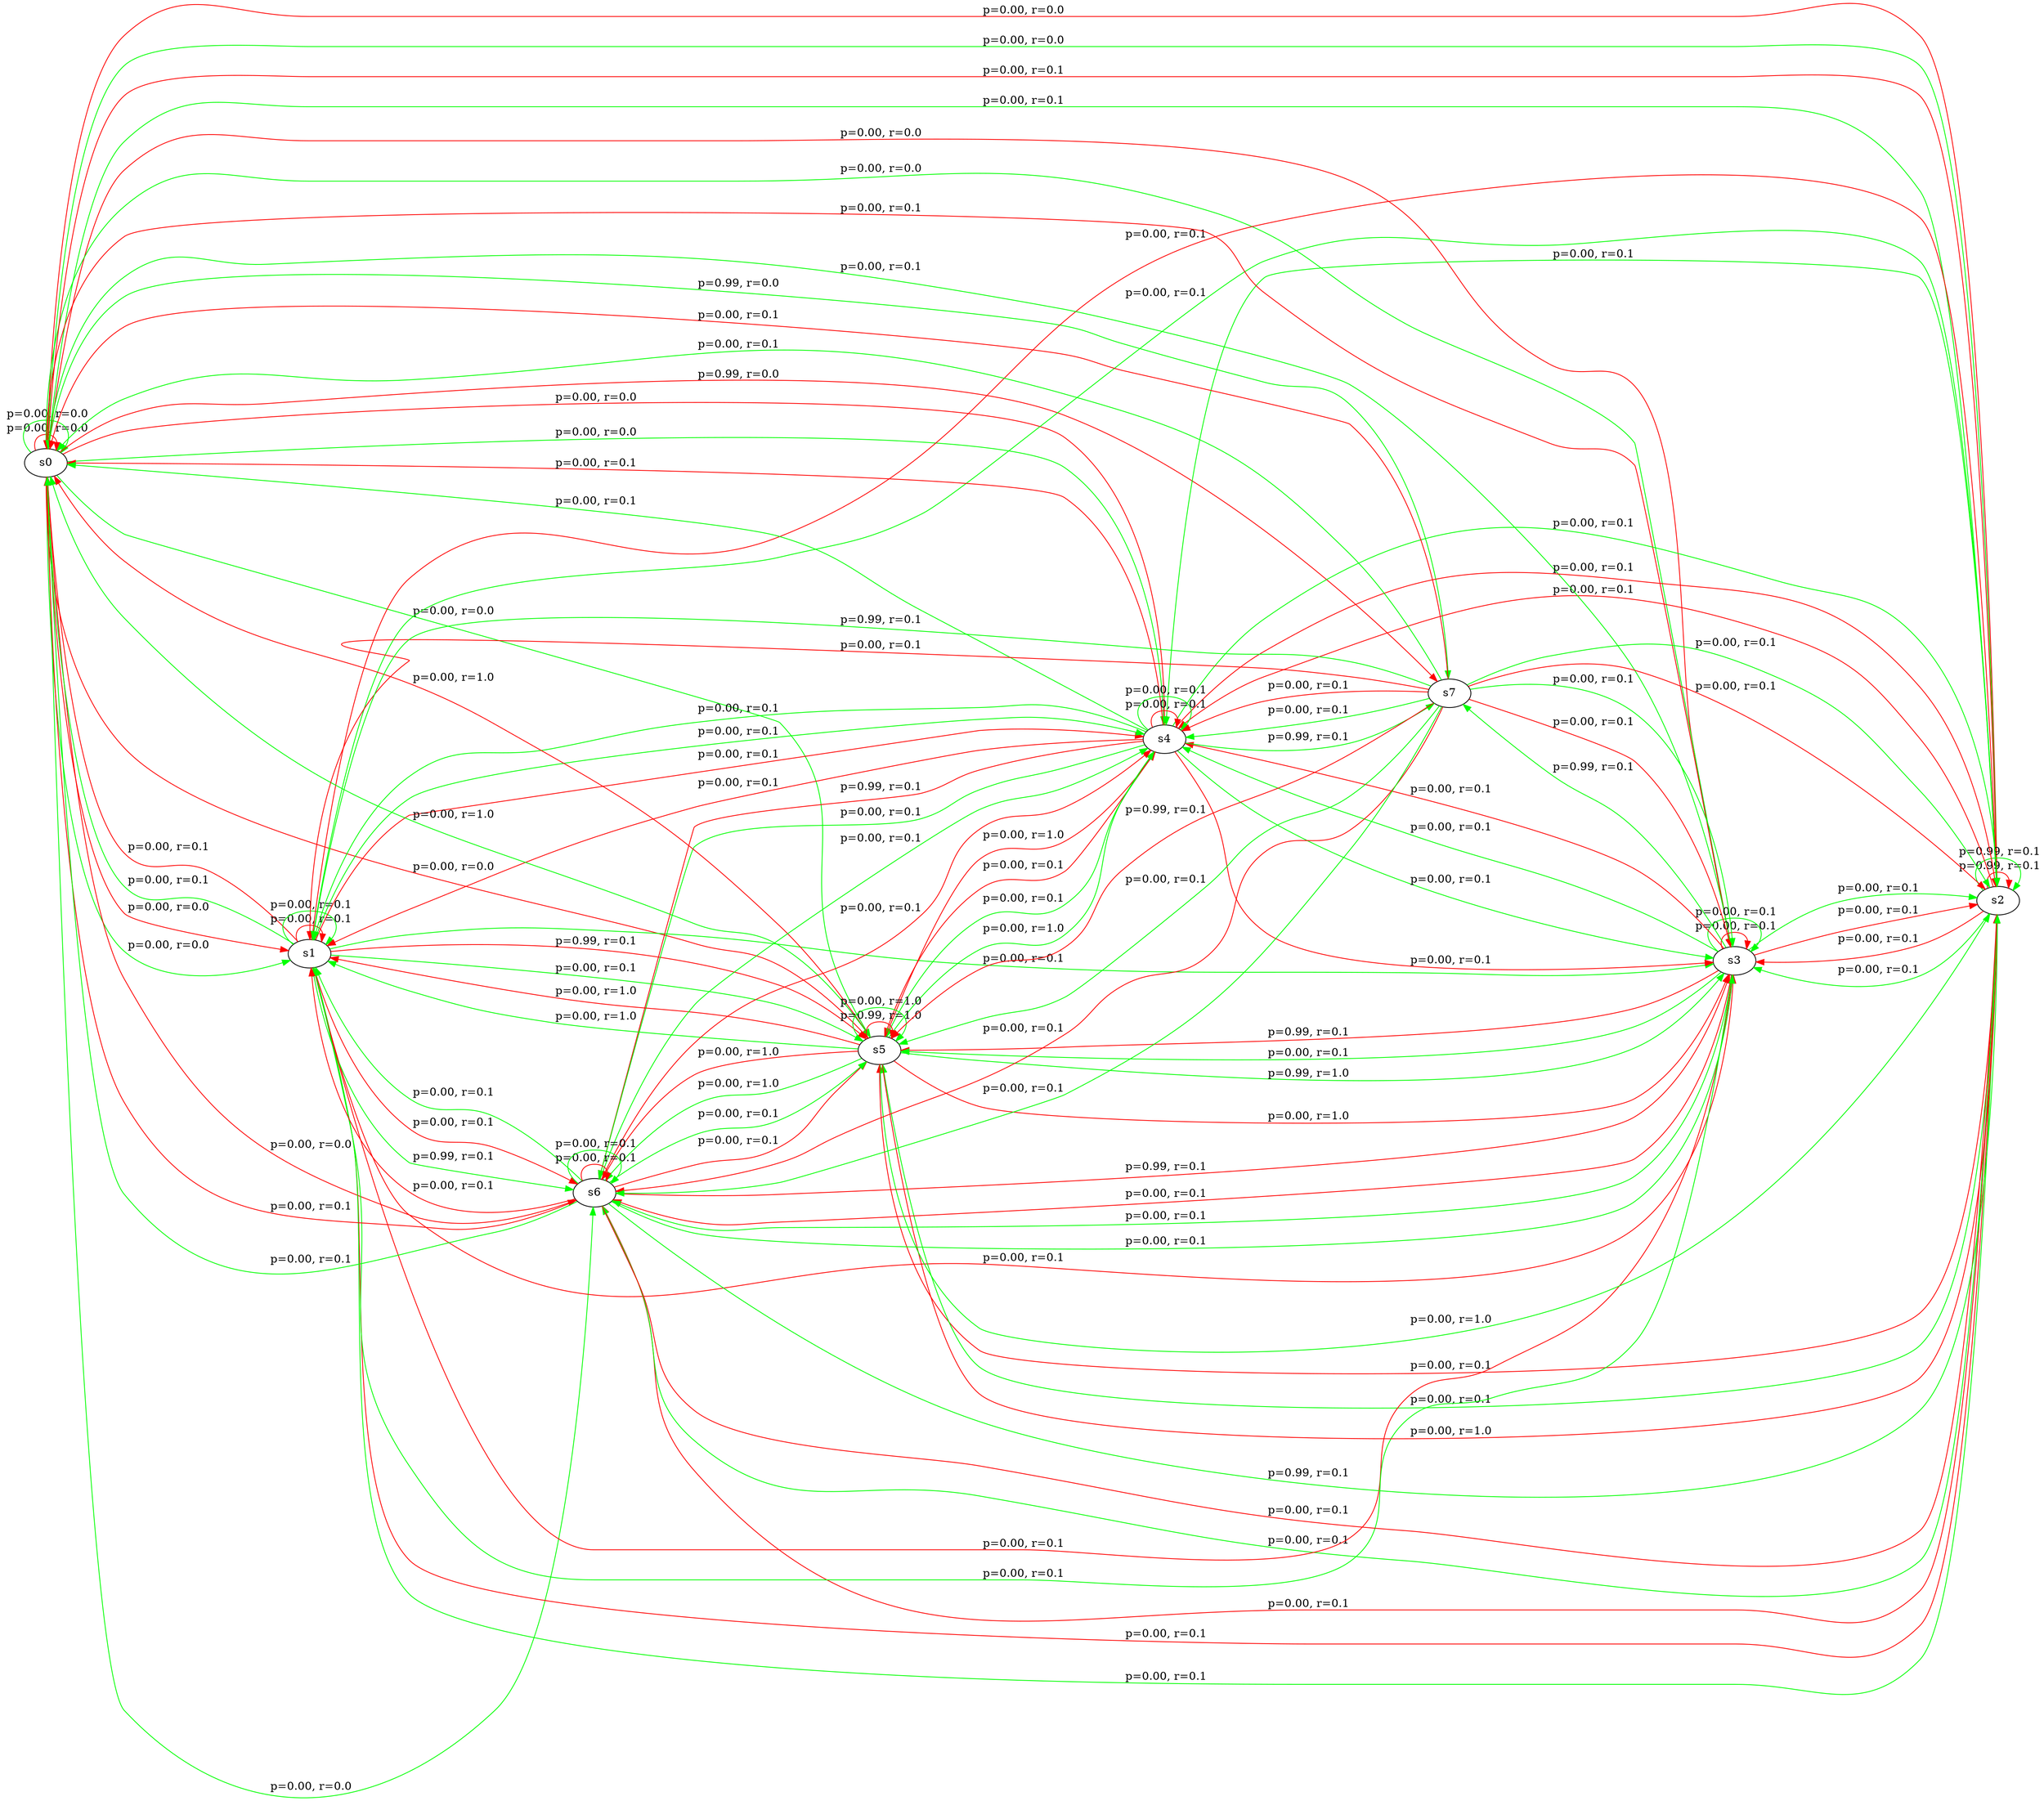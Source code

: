 digraph MDP {
ranksep=2; rankdir=LR; 
s0 -> s0 [label = " p=0.00, r=0.0", color=red];
s0 -> s1 [label = " p=0.00, r=0.0", color=red];
s0 -> s2 [label = " p=0.00, r=0.0", color=red];
s0 -> s3 [label = " p=0.00, r=0.0", color=red];
s0 -> s4 [label = " p=0.00, r=0.0", color=red];
s0 -> s5 [label = " p=0.00, r=0.0", color=red];
s0 -> s6 [label = " p=0.00, r=0.0", color=red];
s0 -> s7 [label = " p=0.99, r=0.0", color=red];
s0 -> s0 [label = " p=0.00, r=0.0", color=green];
s0 -> s1 [label = " p=0.00, r=0.0", color=green];
s0 -> s2 [label = " p=0.00, r=0.0", color=green];
s0 -> s3 [label = " p=0.00, r=0.0", color=green];
s0 -> s4 [label = " p=0.00, r=0.0", color=green];
s0 -> s5 [label = " p=0.00, r=0.0", color=green];
s0 -> s6 [label = " p=0.00, r=0.0", color=green];
s0 -> s7 [label = " p=0.99, r=0.0", color=green];
s1 -> s0 [label = " p=0.00, r=0.1", color=red];
s1 -> s1 [label = " p=0.00, r=0.1", color=red];
s1 -> s2 [label = " p=0.00, r=0.1", color=red];
s1 -> s3 [label = " p=0.00, r=0.1", color=red];
s1 -> s4 [label = " p=0.00, r=0.1", color=red];
s1 -> s5 [label = " p=0.99, r=0.1", color=red];
s1 -> s6 [label = " p=0.00, r=0.1", color=red];
s1 -> s0 [label = " p=0.00, r=0.1", color=green];
s1 -> s1 [label = " p=0.00, r=0.1", color=green];
s1 -> s2 [label = " p=0.00, r=0.1", color=green];
s1 -> s3 [label = " p=0.00, r=0.1", color=green];
s1 -> s4 [label = " p=0.00, r=0.1", color=green];
s1 -> s5 [label = " p=0.00, r=0.1", color=green];
s1 -> s6 [label = " p=0.99, r=0.1", color=green];
s2 -> s0 [label = " p=0.00, r=0.1", color=red];
s2 -> s1 [label = " p=0.00, r=0.1", color=red];
s2 -> s2 [label = " p=0.99, r=0.1", color=red];
s2 -> s3 [label = " p=0.00, r=0.1", color=red];
s2 -> s4 [label = " p=0.00, r=0.1", color=red];
s2 -> s5 [label = " p=0.00, r=0.1", color=red];
s2 -> s6 [label = " p=0.00, r=0.1", color=red];
s2 -> s0 [label = " p=0.00, r=0.1", color=green];
s2 -> s1 [label = " p=0.00, r=0.1", color=green];
s2 -> s2 [label = " p=0.99, r=0.1", color=green];
s2 -> s3 [label = " p=0.00, r=0.1", color=green];
s2 -> s4 [label = " p=0.00, r=0.1", color=green];
s2 -> s5 [label = " p=0.00, r=0.1", color=green];
s2 -> s6 [label = " p=0.00, r=0.1", color=green];
s3 -> s0 [label = " p=0.00, r=0.1", color=red];
s3 -> s1 [label = " p=0.00, r=0.1", color=red];
s3 -> s2 [label = " p=0.00, r=0.1", color=red];
s3 -> s3 [label = " p=0.00, r=0.1", color=red];
s3 -> s4 [label = " p=0.00, r=0.1", color=red];
s3 -> s5 [label = " p=0.99, r=0.1", color=red];
s3 -> s6 [label = " p=0.00, r=0.1", color=red];
s3 -> s0 [label = " p=0.00, r=0.1", color=green];
s3 -> s1 [label = " p=0.00, r=0.1", color=green];
s3 -> s2 [label = " p=0.00, r=0.1", color=green];
s3 -> s3 [label = " p=0.00, r=0.1", color=green];
s3 -> s4 [label = " p=0.00, r=0.1", color=green];
s3 -> s5 [label = " p=0.00, r=0.1", color=green];
s3 -> s6 [label = " p=0.00, r=0.1", color=green];
s3 -> s7 [label = " p=0.99, r=0.1", color=green];
s4 -> s0 [label = " p=0.00, r=0.1", color=red];
s4 -> s1 [label = " p=0.00, r=0.1", color=red];
s4 -> s2 [label = " p=0.00, r=0.1", color=red];
s4 -> s3 [label = " p=0.00, r=0.1", color=red];
s4 -> s4 [label = " p=0.00, r=0.1", color=red];
s4 -> s5 [label = " p=0.00, r=0.1", color=red];
s4 -> s6 [label = " p=0.99, r=0.1", color=red];
s4 -> s0 [label = " p=0.00, r=0.1", color=green];
s4 -> s1 [label = " p=0.00, r=0.1", color=green];
s4 -> s2 [label = " p=0.00, r=0.1", color=green];
s4 -> s3 [label = " p=0.00, r=0.1", color=green];
s4 -> s4 [label = " p=0.00, r=0.1", color=green];
s4 -> s5 [label = " p=0.00, r=0.1", color=green];
s4 -> s6 [label = " p=0.00, r=0.1", color=green];
s4 -> s7 [label = " p=0.99, r=0.1", color=green];
s5 -> s0 [label = " p=0.00, r=1.0", color=red];
s5 -> s1 [label = " p=0.00, r=1.0", color=red];
s5 -> s2 [label = " p=0.00, r=1.0", color=red];
s5 -> s3 [label = " p=0.00, r=1.0", color=red];
s5 -> s4 [label = " p=0.00, r=1.0", color=red];
s5 -> s5 [label = " p=0.99, r=1.0", color=red];
s5 -> s6 [label = " p=0.00, r=1.0", color=red];
s5 -> s0 [label = " p=0.00, r=1.0", color=green];
s5 -> s1 [label = " p=0.00, r=1.0", color=green];
s5 -> s2 [label = " p=0.00, r=1.0", color=green];
s5 -> s3 [label = " p=0.99, r=1.0", color=green];
s5 -> s4 [label = " p=0.00, r=1.0", color=green];
s5 -> s5 [label = " p=0.00, r=1.0", color=green];
s5 -> s6 [label = " p=0.00, r=1.0", color=green];
s6 -> s0 [label = " p=0.00, r=0.1", color=red];
s6 -> s1 [label = " p=0.00, r=0.1", color=red];
s6 -> s2 [label = " p=0.00, r=0.1", color=red];
s6 -> s3 [label = " p=0.99, r=0.1", color=red];
s6 -> s4 [label = " p=0.00, r=0.1", color=red];
s6 -> s5 [label = " p=0.00, r=0.1", color=red];
s6 -> s6 [label = " p=0.00, r=0.1", color=red];
s6 -> s0 [label = " p=0.00, r=0.1", color=green];
s6 -> s1 [label = " p=0.00, r=0.1", color=green];
s6 -> s2 [label = " p=0.99, r=0.1", color=green];
s6 -> s3 [label = " p=0.00, r=0.1", color=green];
s6 -> s4 [label = " p=0.00, r=0.1", color=green];
s6 -> s5 [label = " p=0.00, r=0.1", color=green];
s6 -> s6 [label = " p=0.00, r=0.1", color=green];
s7 -> s0 [label = " p=0.00, r=0.1", color=red];
s7 -> s1 [label = " p=0.00, r=0.1", color=red];
s7 -> s2 [label = " p=0.00, r=0.1", color=red];
s7 -> s3 [label = " p=0.00, r=0.1", color=red];
s7 -> s4 [label = " p=0.00, r=0.1", color=red];
s7 -> s5 [label = " p=0.99, r=0.1", color=red];
s7 -> s6 [label = " p=0.00, r=0.1", color=red];
s7 -> s0 [label = " p=0.00, r=0.1", color=green];
s7 -> s1 [label = " p=0.99, r=0.1", color=green];
s7 -> s2 [label = " p=0.00, r=0.1", color=green];
s7 -> s3 [label = " p=0.00, r=0.1", color=green];
s7 -> s4 [label = " p=0.00, r=0.1", color=green];
s7 -> s5 [label = " p=0.00, r=0.1", color=green];
s7 -> s6 [label = " p=0.00, r=0.1", color=green];
}
